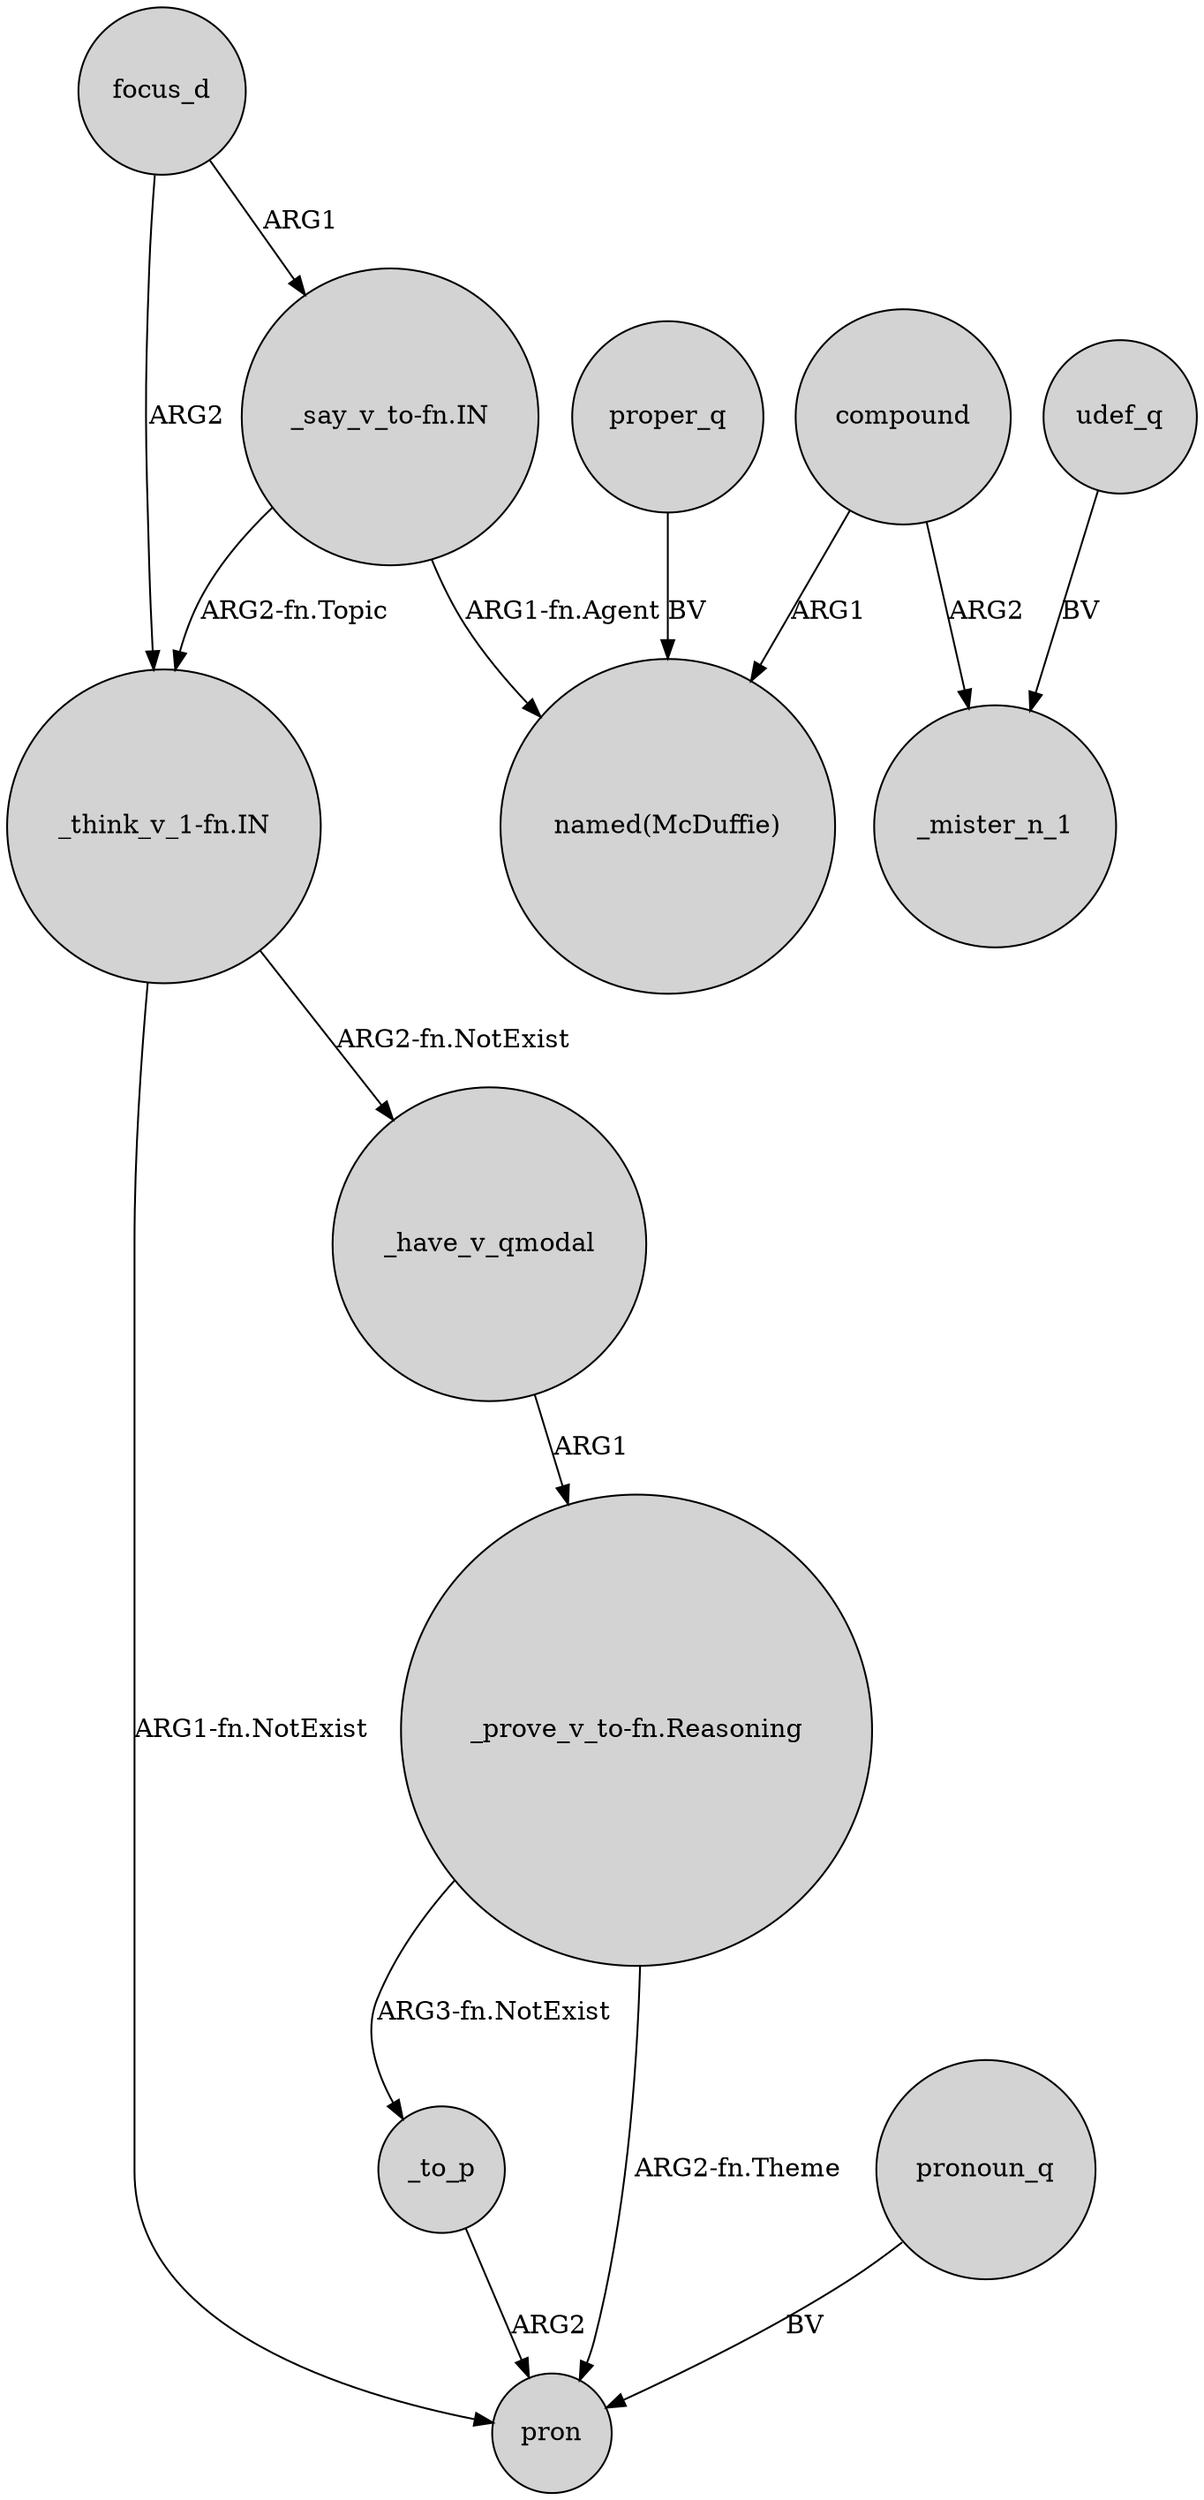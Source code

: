 digraph {
	node [shape=circle style=filled]
	"_think_v_1-fn.IN" -> _have_v_qmodal [label="ARG2-fn.NotExist"]
	_have_v_qmodal -> "_prove_v_to-fn.Reasoning" [label=ARG1]
	udef_q -> _mister_n_1 [label=BV]
	compound -> "named(McDuffie)" [label=ARG1]
	"_prove_v_to-fn.Reasoning" -> pron [label="ARG2-fn.Theme"]
	focus_d -> "_think_v_1-fn.IN" [label=ARG2]
	"_say_v_to-fn.IN" -> "_think_v_1-fn.IN" [label="ARG2-fn.Topic"]
	"_say_v_to-fn.IN" -> "named(McDuffie)" [label="ARG1-fn.Agent"]
	"_prove_v_to-fn.Reasoning" -> _to_p [label="ARG3-fn.NotExist"]
	proper_q -> "named(McDuffie)" [label=BV]
	"_think_v_1-fn.IN" -> pron [label="ARG1-fn.NotExist"]
	_to_p -> pron [label=ARG2]
	compound -> _mister_n_1 [label=ARG2]
	focus_d -> "_say_v_to-fn.IN" [label=ARG1]
	pronoun_q -> pron [label=BV]
}
